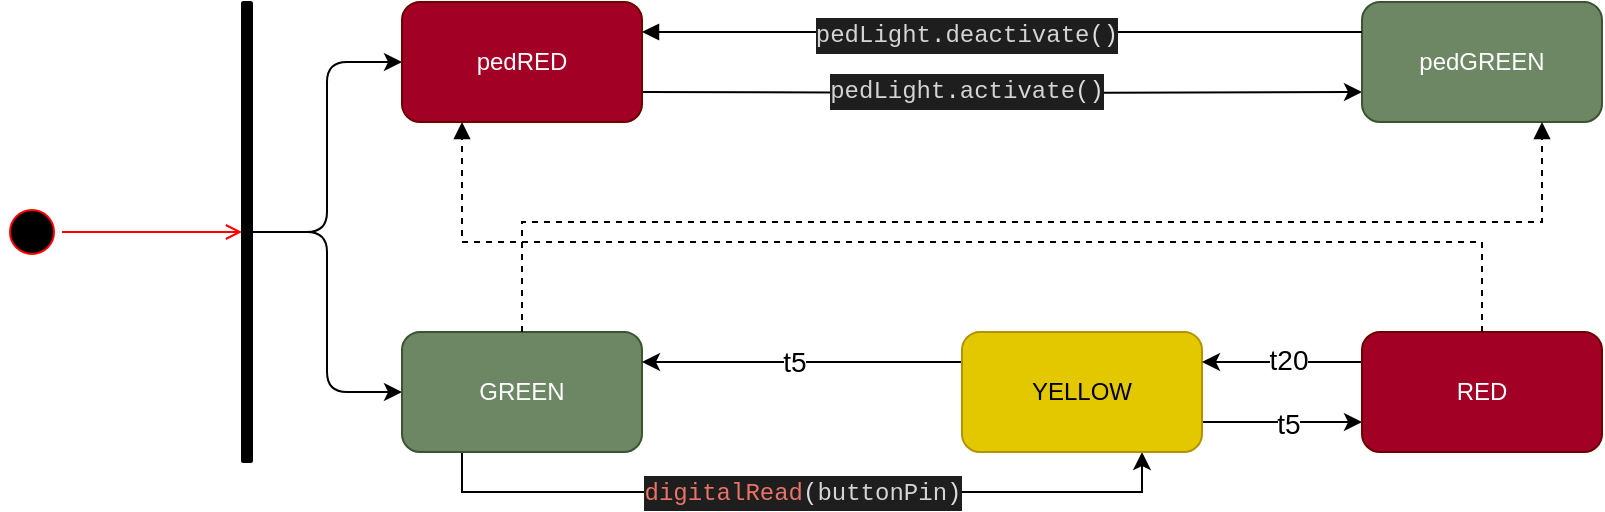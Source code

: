 <mxfile version="24.7.17">
  <diagram name="Page-1" id="FvLi486b6-H5uw_vKuYJ">
    <mxGraphModel dx="984" dy="747" grid="1" gridSize="10" guides="1" tooltips="1" connect="1" arrows="1" fold="1" page="1" pageScale="1" pageWidth="827" pageHeight="1169" math="0" shadow="0">
      <root>
        <mxCell id="0" />
        <mxCell id="1" parent="0" />
        <mxCell id="PXYzP7AB382Mq9rC3ooV-16" value="" style="ellipse;html=1;shape=startState;fillColor=#000000;strokeColor=#ff0000;rounded=1;" parent="1" vertex="1">
          <mxGeometry x="10" y="350" width="30" height="30" as="geometry" />
        </mxCell>
        <mxCell id="PXYzP7AB382Mq9rC3ooV-17" value="" style="edgeStyle=orthogonalEdgeStyle;html=1;verticalAlign=bottom;endArrow=open;strokeColor=#ff0000;rounded=1;" parent="1" source="PXYzP7AB382Mq9rC3ooV-16" edge="1">
          <mxGeometry relative="1" as="geometry">
            <mxPoint x="130" y="365" as="targetPoint" />
          </mxGeometry>
        </mxCell>
        <mxCell id="PXYzP7AB382Mq9rC3ooV-20" value="" style="edgeStyle=orthogonalEdgeStyle;rounded=1;orthogonalLoop=1;jettySize=auto;html=1;" parent="1" source="PXYzP7AB382Mq9rC3ooV-18" target="PXYzP7AB382Mq9rC3ooV-19" edge="1">
          <mxGeometry relative="1" as="geometry" />
        </mxCell>
        <mxCell id="PXYzP7AB382Mq9rC3ooV-22" value="" style="edgeStyle=orthogonalEdgeStyle;rounded=1;orthogonalLoop=1;jettySize=auto;html=1;" parent="1" source="PXYzP7AB382Mq9rC3ooV-18" target="PXYzP7AB382Mq9rC3ooV-21" edge="1">
          <mxGeometry relative="1" as="geometry" />
        </mxCell>
        <mxCell id="PXYzP7AB382Mq9rC3ooV-18" value="" style="html=1;points=[];perimeter=orthogonalPerimeter;fillColor=strokeColor;rounded=1;" parent="1" vertex="1">
          <mxGeometry x="130" y="250" width="5" height="230" as="geometry" />
        </mxCell>
        <mxCell id="PXYzP7AB382Mq9rC3ooV-28" value="" style="edgeStyle=orthogonalEdgeStyle;rounded=1;orthogonalLoop=1;jettySize=auto;html=1;entryX=0;entryY=0.75;entryDx=0;entryDy=0;" parent="1" target="PXYzP7AB382Mq9rC3ooV-27" edge="1">
          <mxGeometry relative="1" as="geometry">
            <mxPoint x="330" y="295" as="sourcePoint" />
            <mxPoint x="610" y="295" as="targetPoint" />
          </mxGeometry>
        </mxCell>
        <mxCell id="4o7e7O08uxFl76X4bEe0-1" value="&lt;div style=&quot;color: rgb(212, 212, 212); background-color: rgb(30, 30, 30); font-family: Menlo, Monaco, &amp;quot;Courier New&amp;quot;, monospace; font-size: 12px; line-height: 18px; white-space-collapse: preserve;&quot;&gt;pedLight&lt;span style=&quot;color: #dcdcdc;&quot;&gt;.&lt;/span&gt;activate&lt;span style=&quot;color: #dcdcdc;&quot;&gt;()&lt;/span&gt;&lt;/div&gt;" style="edgeLabel;html=1;align=center;verticalAlign=middle;resizable=0;points=[];" parent="PXYzP7AB382Mq9rC3ooV-28" vertex="1" connectable="0">
          <mxGeometry x="-0.1" y="2" relative="1" as="geometry">
            <mxPoint as="offset" />
          </mxGeometry>
        </mxCell>
        <mxCell id="PXYzP7AB382Mq9rC3ooV-19" value="pedRED" style="whiteSpace=wrap;html=1;fillColor=#a20025;strokeColor=#6F0000;fontColor=#ffffff;rounded=1;" parent="1" vertex="1">
          <mxGeometry x="210" y="250" width="120" height="60" as="geometry" />
        </mxCell>
        <mxCell id="PXYzP7AB382Mq9rC3ooV-43" value="&lt;div style=&quot;color: rgb(212, 212, 212); background-color: rgb(30, 30, 30); font-family: Menlo, Monaco, &amp;quot;Courier New&amp;quot;, monospace; font-size: 12px; line-height: 18px; white-space-collapse: preserve;&quot;&gt;&lt;span style=&quot;color: #e97366;&quot;&gt;digitalRead&lt;/span&gt;&lt;span style=&quot;color: #dcdcdc;&quot;&gt;(&lt;/span&gt;buttonPin&lt;span style=&quot;color: #dcdcdc;&quot;&gt;)&lt;/span&gt;&lt;/div&gt;" style="edgeStyle=orthogonalEdgeStyle;rounded=0;orthogonalLoop=1;jettySize=auto;html=1;exitX=0.25;exitY=1;exitDx=0;exitDy=0;entryX=0.75;entryY=1;entryDx=0;entryDy=0;" parent="1" source="PXYzP7AB382Mq9rC3ooV-21" target="PXYzP7AB382Mq9rC3ooV-23" edge="1">
          <mxGeometry relative="1" as="geometry" />
        </mxCell>
        <mxCell id="PXYzP7AB382Mq9rC3ooV-21" value="GREEN" style="whiteSpace=wrap;html=1;fillColor=#6d8764;strokeColor=#3A5431;fontColor=#ffffff;rounded=1;" parent="1" vertex="1">
          <mxGeometry x="210" y="415" width="120" height="60" as="geometry" />
        </mxCell>
        <mxCell id="PXYzP7AB382Mq9rC3ooV-37" style="edgeStyle=orthogonalEdgeStyle;rounded=0;orthogonalLoop=1;jettySize=auto;html=1;exitX=0;exitY=0.25;exitDx=0;exitDy=0;entryX=1;entryY=0.25;entryDx=0;entryDy=0;" parent="1" source="PXYzP7AB382Mq9rC3ooV-23" target="PXYzP7AB382Mq9rC3ooV-21" edge="1">
          <mxGeometry relative="1" as="geometry" />
        </mxCell>
        <mxCell id="PXYzP7AB382Mq9rC3ooV-48" value="&lt;font style=&quot;font-size: 14px;&quot;&gt;t5&lt;/font&gt;" style="edgeLabel;html=1;align=center;verticalAlign=middle;resizable=0;points=[];" parent="PXYzP7AB382Mq9rC3ooV-37" vertex="1" connectable="0">
          <mxGeometry x="0.05" relative="1" as="geometry">
            <mxPoint as="offset" />
          </mxGeometry>
        </mxCell>
        <mxCell id="PXYzP7AB382Mq9rC3ooV-40" style="edgeStyle=orthogonalEdgeStyle;rounded=0;orthogonalLoop=1;jettySize=auto;html=1;exitX=1;exitY=0.75;exitDx=0;exitDy=0;entryX=0;entryY=0.75;entryDx=0;entryDy=0;" parent="1" source="PXYzP7AB382Mq9rC3ooV-23" target="PXYzP7AB382Mq9rC3ooV-25" edge="1">
          <mxGeometry relative="1" as="geometry" />
        </mxCell>
        <mxCell id="PXYzP7AB382Mq9rC3ooV-46" value="&lt;font style=&quot;font-size: 14px;&quot;&gt;t5&lt;/font&gt;" style="edgeLabel;html=1;align=center;verticalAlign=middle;resizable=0;points=[];fontSize=13;" parent="PXYzP7AB382Mq9rC3ooV-40" vertex="1" connectable="0">
          <mxGeometry x="0.075" y="-1" relative="1" as="geometry">
            <mxPoint as="offset" />
          </mxGeometry>
        </mxCell>
        <mxCell id="PXYzP7AB382Mq9rC3ooV-23" value="YELLOW" style="whiteSpace=wrap;html=1;fillColor=#e3c800;strokeColor=#B09500;fontColor=#000000;rounded=1;" parent="1" vertex="1">
          <mxGeometry x="490" y="415" width="120" height="60" as="geometry" />
        </mxCell>
        <mxCell id="PXYzP7AB382Mq9rC3ooV-39" style="edgeStyle=orthogonalEdgeStyle;rounded=0;orthogonalLoop=1;jettySize=auto;html=1;exitX=0;exitY=0.25;exitDx=0;exitDy=0;entryX=1;entryY=0.25;entryDx=0;entryDy=0;" parent="1" source="PXYzP7AB382Mq9rC3ooV-25" target="PXYzP7AB382Mq9rC3ooV-23" edge="1">
          <mxGeometry relative="1" as="geometry" />
        </mxCell>
        <mxCell id="PXYzP7AB382Mq9rC3ooV-47" value="&lt;font style=&quot;font-size: 14px;&quot;&gt;t20&lt;/font&gt;" style="edgeLabel;html=1;align=center;verticalAlign=middle;resizable=0;points=[];" parent="PXYzP7AB382Mq9rC3ooV-39" vertex="1" connectable="0">
          <mxGeometry x="-0.075" y="-1" relative="1" as="geometry">
            <mxPoint as="offset" />
          </mxGeometry>
        </mxCell>
        <mxCell id="PXYzP7AB382Mq9rC3ooV-25" value="RED" style="whiteSpace=wrap;html=1;fillColor=#a20025;strokeColor=#6F0000;fontColor=#ffffff;rounded=1;" parent="1" vertex="1">
          <mxGeometry x="690" y="415" width="120" height="60" as="geometry" />
        </mxCell>
        <mxCell id="PXYzP7AB382Mq9rC3ooV-27" value="pedGREEN" style="whiteSpace=wrap;html=1;fillColor=#6d8764;strokeColor=#3A5431;fontColor=#ffffff;rounded=1;" parent="1" vertex="1">
          <mxGeometry x="690" y="250" width="120" height="60" as="geometry" />
        </mxCell>
        <mxCell id="PXYzP7AB382Mq9rC3ooV-29" value="" style="endArrow=block;endFill=1;html=1;edgeStyle=orthogonalEdgeStyle;align=left;verticalAlign=top;rounded=1;exitX=0;exitY=0.25;exitDx=0;exitDy=0;" parent="1" source="PXYzP7AB382Mq9rC3ooV-27" edge="1">
          <mxGeometry x="-1" relative="1" as="geometry">
            <mxPoint x="490" y="265" as="sourcePoint" />
            <mxPoint x="330" y="265" as="targetPoint" />
          </mxGeometry>
        </mxCell>
        <mxCell id="4o7e7O08uxFl76X4bEe0-2" value="&lt;div style=&quot;color: rgb(212, 212, 212); background-color: rgb(30, 30, 30); font-family: Menlo, Monaco, &amp;quot;Courier New&amp;quot;, monospace; font-size: 12px; line-height: 18px; white-space-collapse: preserve;&quot;&gt;pedLight&lt;span style=&quot;color: #dcdcdc;&quot;&gt;.&lt;/span&gt;deactivate&lt;span style=&quot;color: #dcdcdc;&quot;&gt;()&lt;/span&gt;&lt;/div&gt;" style="edgeLabel;html=1;align=center;verticalAlign=middle;resizable=0;points=[];" parent="PXYzP7AB382Mq9rC3ooV-29" vertex="1" connectable="0">
          <mxGeometry x="0.105" relative="1" as="geometry">
            <mxPoint as="offset" />
          </mxGeometry>
        </mxCell>
        <mxCell id="4o7e7O08uxFl76X4bEe0-3" value="" style="html=1;verticalAlign=bottom;labelBackgroundColor=none;endArrow=block;endFill=1;dashed=1;rounded=0;exitX=0.5;exitY=0;exitDx=0;exitDy=0;entryX=0.75;entryY=1;entryDx=0;entryDy=0;" parent="1" source="PXYzP7AB382Mq9rC3ooV-21" target="PXYzP7AB382Mq9rC3ooV-27" edge="1">
          <mxGeometry width="160" relative="1" as="geometry">
            <mxPoint x="270" y="360" as="sourcePoint" />
            <mxPoint x="770" y="360" as="targetPoint" />
            <Array as="points">
              <mxPoint x="270" y="360" />
              <mxPoint x="780" y="360" />
            </Array>
          </mxGeometry>
        </mxCell>
        <mxCell id="4o7e7O08uxFl76X4bEe0-4" value="" style="html=1;verticalAlign=bottom;labelBackgroundColor=none;endArrow=block;endFill=1;dashed=1;rounded=0;exitX=0.5;exitY=0;exitDx=0;exitDy=0;entryX=0.25;entryY=1;entryDx=0;entryDy=0;" parent="1" source="PXYzP7AB382Mq9rC3ooV-25" target="PXYzP7AB382Mq9rC3ooV-19" edge="1">
          <mxGeometry width="160" relative="1" as="geometry">
            <mxPoint x="760" y="370" as="sourcePoint" />
            <mxPoint x="250" y="350" as="targetPoint" />
            <Array as="points">
              <mxPoint x="750" y="370" />
              <mxPoint x="240" y="370" />
            </Array>
          </mxGeometry>
        </mxCell>
      </root>
    </mxGraphModel>
  </diagram>
</mxfile>
